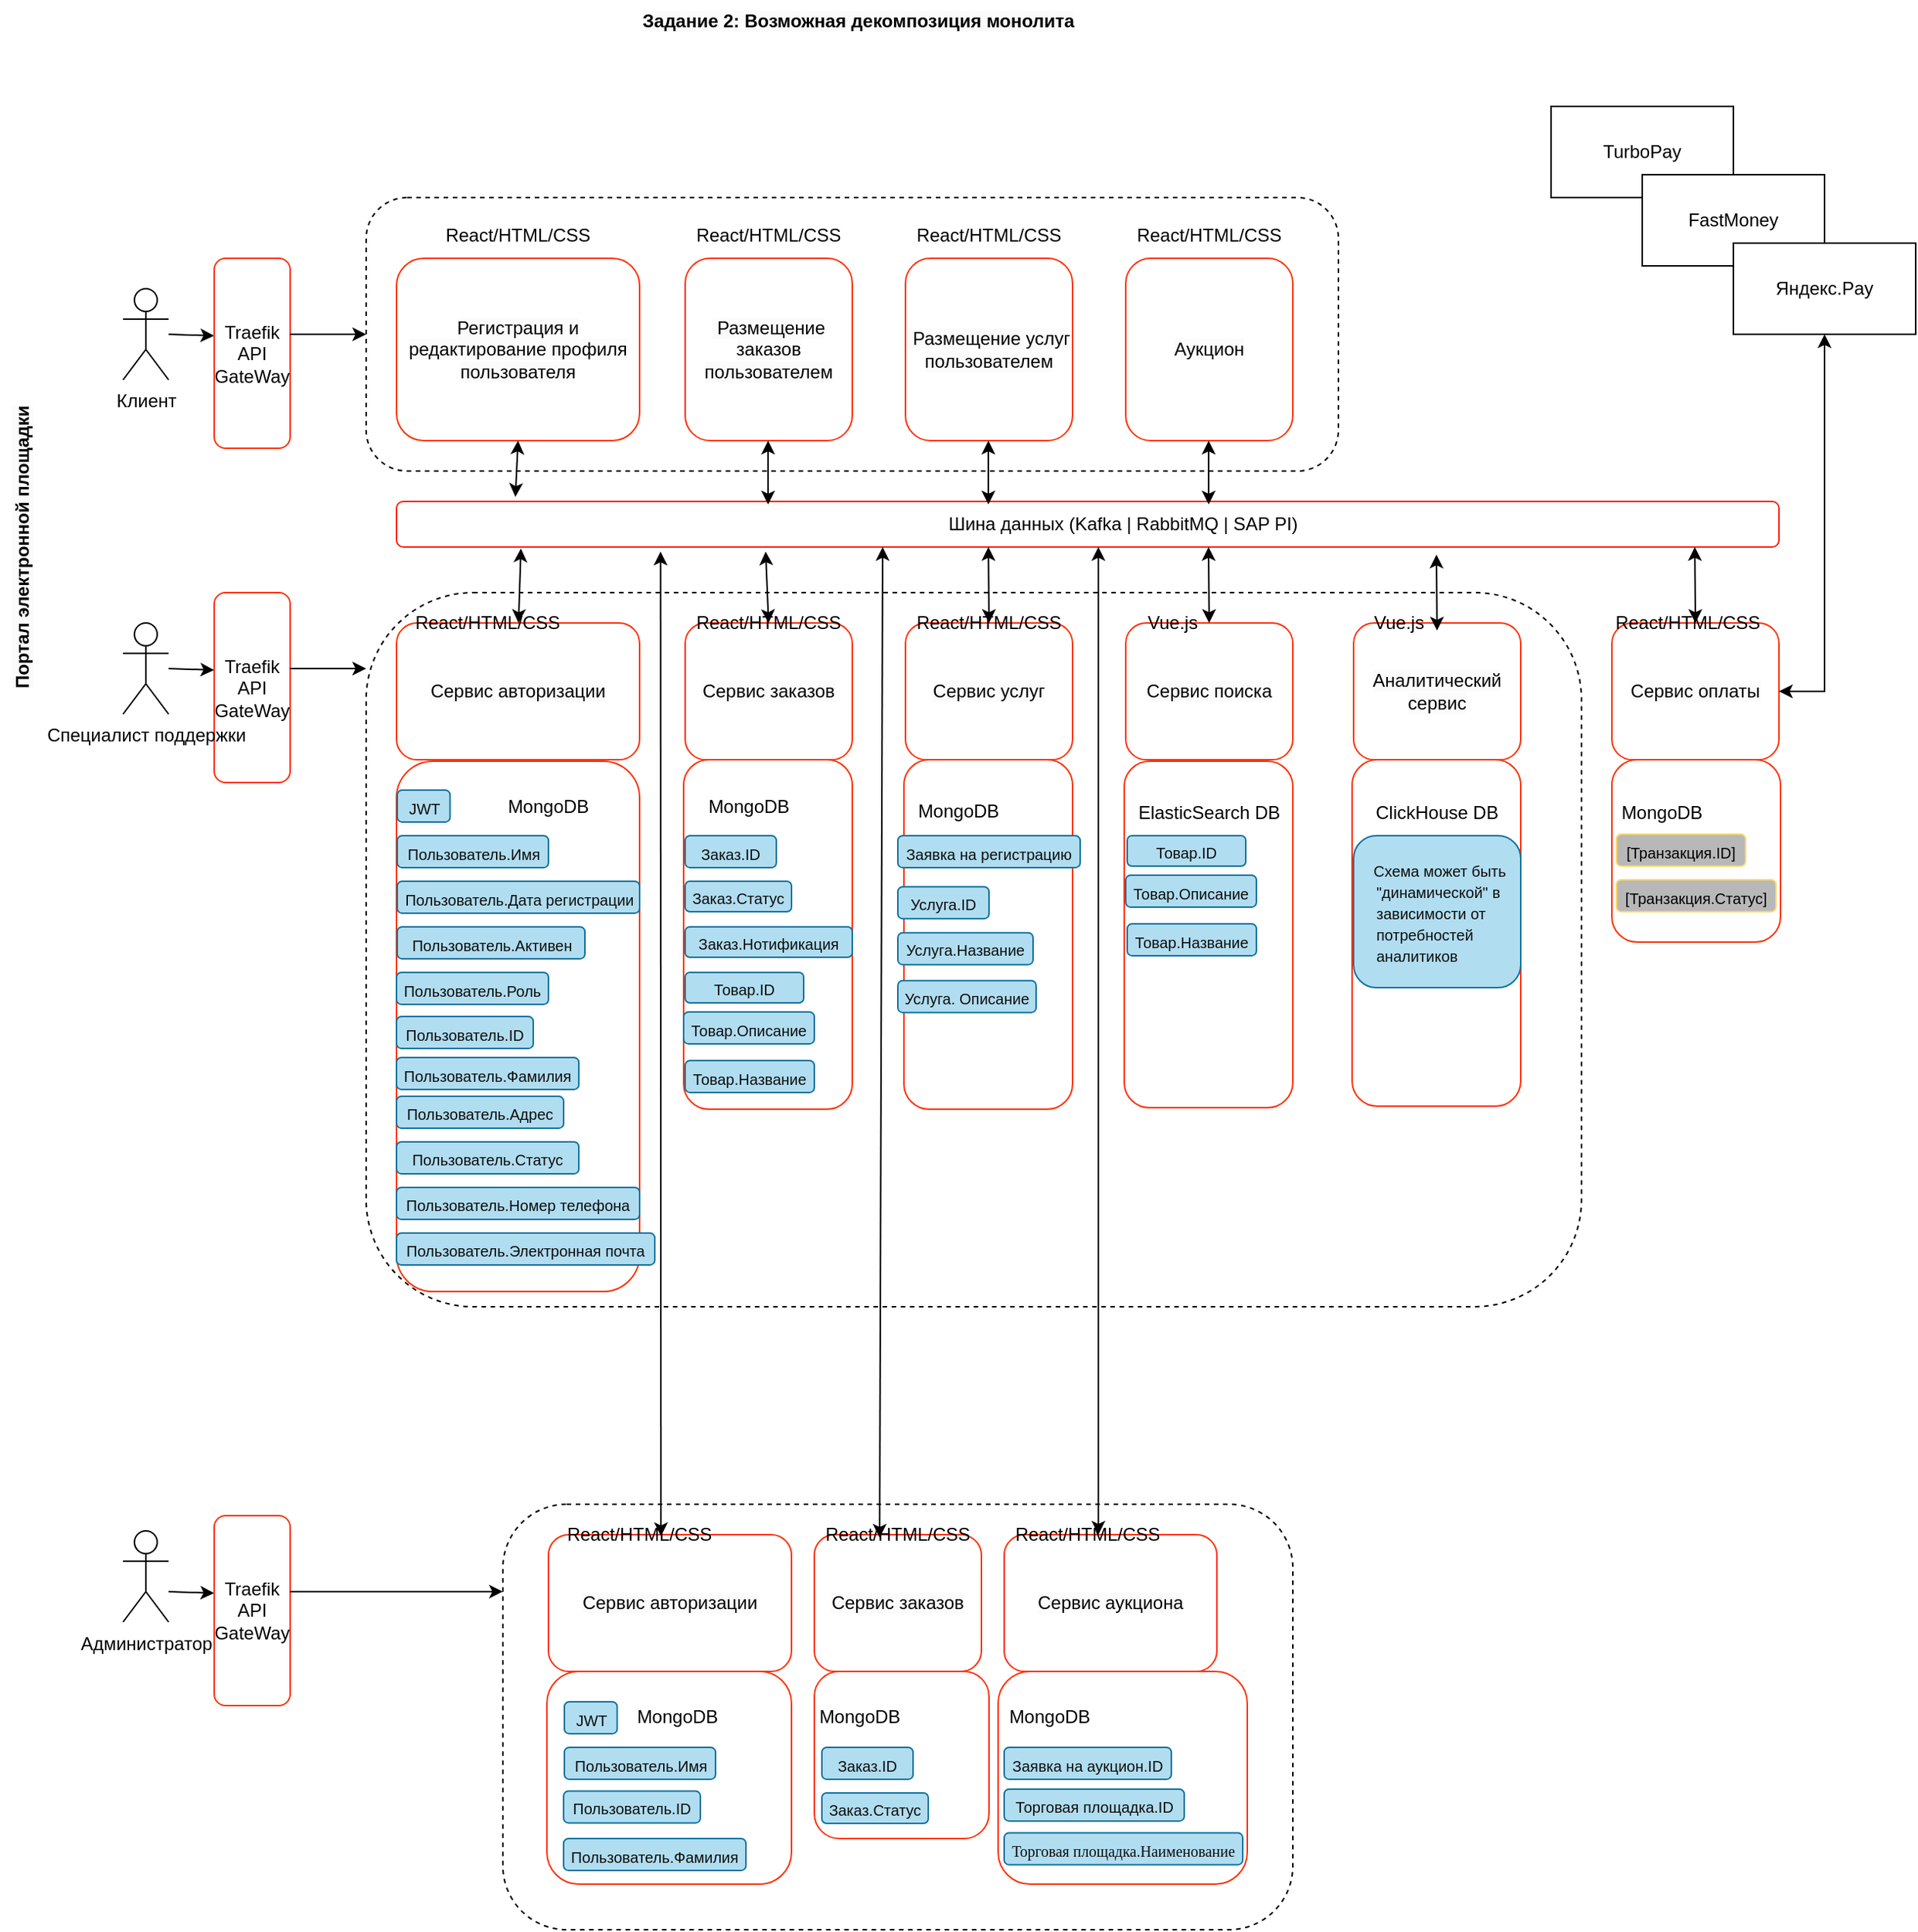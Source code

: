 <mxfile version="26.0.11">
  <diagram id="kgpKYQtTHZ0yAKxKKP6v" name="Page-1">
    <mxGraphModel dx="2440" dy="1085" grid="1" gridSize="10" guides="1" tooltips="1" connect="1" arrows="1" fold="1" page="1" pageScale="1" pageWidth="850" pageHeight="1100" math="0" shadow="0">
      <root>
        <mxCell id="0" />
        <mxCell id="1" parent="0" />
        <mxCell id="50NvU-xwB35Kj3Ts2R44-38" value="" style="rounded=1;whiteSpace=wrap;html=1;dashed=1;" vertex="1" parent="1">
          <mxGeometry x="200" y="1050" width="520" height="280" as="geometry" />
        </mxCell>
        <mxCell id="50NvU-xwB35Kj3Ts2R44-118" value="" style="rounded=1;whiteSpace=wrap;html=1;strokeColor=#FF320A;" vertex="1" parent="1">
          <mxGeometry x="526" y="1160" width="164" height="140" as="geometry" />
        </mxCell>
        <mxCell id="50NvU-xwB35Kj3Ts2R44-117" value="" style="rounded=1;whiteSpace=wrap;html=1;strokeColor=#FF320A;" vertex="1" parent="1">
          <mxGeometry x="405" y="1160" width="115" height="110" as="geometry" />
        </mxCell>
        <mxCell id="50NvU-xwB35Kj3Ts2R44-116" value="" style="rounded=1;whiteSpace=wrap;html=1;strokeColor=#FF320A;" vertex="1" parent="1">
          <mxGeometry x="229" y="1160" width="161" height="140" as="geometry" />
        </mxCell>
        <mxCell id="50NvU-xwB35Kj3Ts2R44-114" value="" style="rounded=1;whiteSpace=wrap;html=1;strokeColor=#FF320A;" vertex="1" parent="1">
          <mxGeometry x="930" y="560" width="111" height="120" as="geometry" />
        </mxCell>
        <mxCell id="50NvU-xwB35Kj3Ts2R44-24" value="" style="rounded=1;whiteSpace=wrap;html=1;dashed=1;" vertex="1" parent="1">
          <mxGeometry x="110" y="450" width="800" height="470" as="geometry" />
        </mxCell>
        <mxCell id="50NvU-xwB35Kj3Ts2R44-113" value="" style="rounded=1;whiteSpace=wrap;html=1;strokeColor=#FF320A;" vertex="1" parent="1">
          <mxGeometry x="759" y="560" width="111" height="228" as="geometry" />
        </mxCell>
        <mxCell id="50NvU-xwB35Kj3Ts2R44-112" value="" style="rounded=1;whiteSpace=wrap;html=1;strokeColor=#FF320A;" vertex="1" parent="1">
          <mxGeometry x="609" y="561" width="111" height="228" as="geometry" />
        </mxCell>
        <mxCell id="50NvU-xwB35Kj3Ts2R44-111" value="" style="rounded=1;whiteSpace=wrap;html=1;strokeColor=#FF320A;" vertex="1" parent="1">
          <mxGeometry x="464" y="560" width="111" height="230" as="geometry" />
        </mxCell>
        <mxCell id="50NvU-xwB35Kj3Ts2R44-110" value="" style="rounded=1;whiteSpace=wrap;html=1;strokeColor=#FF320A;" vertex="1" parent="1">
          <mxGeometry x="319" y="560" width="111" height="230" as="geometry" />
        </mxCell>
        <mxCell id="50NvU-xwB35Kj3Ts2R44-109" value="" style="rounded=1;whiteSpace=wrap;html=1;strokeColor=#FF320A;" vertex="1" parent="1">
          <mxGeometry x="130" y="561" width="160" height="349" as="geometry" />
        </mxCell>
        <mxCell id="50NvU-xwB35Kj3Ts2R44-42" value="Traefik&lt;div&gt;API GateWay&lt;/div&gt;" style="rounded=1;whiteSpace=wrap;html=1;direction=north;strokeColor=#FF320A;" vertex="1" parent="1">
          <mxGeometry x="10" y="450" width="50" height="125" as="geometry" />
        </mxCell>
        <mxCell id="50NvU-xwB35Kj3Ts2R44-22" value="" style="rounded=1;whiteSpace=wrap;html=1;dashed=1;" vertex="1" parent="1">
          <mxGeometry x="110" y="190" width="640" height="180" as="geometry" />
        </mxCell>
        <mxCell id="s-tv678PbhezY-uhHTnp-1" value="&lt;span style=&quot;color: rgb(0, 0, 0); font-family: Helvetica; font-size: 12px; font-style: normal; font-variant-ligatures: normal; font-variant-caps: normal; font-weight: 400; letter-spacing: normal; orphans: 2; text-align: center; text-indent: 0px; text-transform: none; widows: 2; word-spacing: 0px; -webkit-text-stroke-width: 0px; white-space: normal; background-color: rgb(251, 251, 251); text-decoration-thickness: initial; text-decoration-style: initial; text-decoration-color: initial; display: inline !important; float: none;&quot;&gt;Сервис авторизации&lt;/span&gt;" style="rounded=1;whiteSpace=wrap;html=1;strokeColor=light-dark(#FF320A,#FFFFFF);" parent="1" vertex="1">
          <mxGeometry x="130" y="470" width="160" height="90" as="geometry" />
        </mxCell>
        <mxCell id="s-tv678PbhezY-uhHTnp-4" value="&lt;span style=&quot;color: rgb(0, 0, 0); font-family: Helvetica; font-size: 12px; font-style: normal; font-variant-ligatures: normal; font-variant-caps: normal; font-weight: 700; letter-spacing: normal; orphans: 2; text-align: center; text-indent: 0px; text-transform: none; widows: 2; word-spacing: 0px; -webkit-text-stroke-width: 0px; white-space: nowrap; background-color: rgb(251, 251, 251); text-decoration-thickness: initial; text-decoration-style: initial; text-decoration-color: initial; display: inline !important; float: none;&quot;&gt;Задание 2: Возможная декомпозиция монолита&lt;/span&gt;" style="text;whiteSpace=wrap;html=1;" parent="1" vertex="1">
          <mxGeometry x="290" y="60" width="310" height="40" as="geometry" />
        </mxCell>
        <mxCell id="s-tv678PbhezY-uhHTnp-5" value="&lt;span style=&quot;color: rgb(0, 0, 0); font-family: Helvetica; font-size: 12px; font-style: normal; font-variant-ligatures: normal; font-variant-caps: normal; font-weight: 700; letter-spacing: normal; orphans: 2; text-align: center; text-indent: 0px; text-transform: none; widows: 2; word-spacing: 0px; -webkit-text-stroke-width: 0px; white-space: nowrap; background-color: rgb(251, 251, 251); text-decoration-thickness: initial; text-decoration-style: initial; text-decoration-color: initial; display: inline !important; float: none;&quot;&gt;Портал электронной площадки&lt;/span&gt;" style="text;whiteSpace=wrap;html=1;rotation=270;" parent="1" vertex="1">
          <mxGeometry x="-220" y="385" width="220" height="40" as="geometry" />
        </mxCell>
        <mxCell id="s-tv678PbhezY-uhHTnp-7" value="&lt;span style=&quot;color: rgb(0, 0, 0); font-family: Helvetica; font-size: 12px; font-style: normal; font-variant-ligatures: normal; font-variant-caps: normal; font-weight: 400; letter-spacing: normal; orphans: 2; text-align: center; text-indent: 0px; text-transform: none; widows: 2; word-spacing: 0px; -webkit-text-stroke-width: 0px; white-space: normal; background-color: rgb(251, 251, 251); text-decoration-thickness: initial; text-decoration-style: initial; text-decoration-color: initial; display: inline !important; float: none;&quot;&gt;Сервис заказов&lt;/span&gt;" style="rounded=1;whiteSpace=wrap;html=1;strokeColor=light-dark(#FF320A,#FFFFFF);" parent="1" vertex="1">
          <mxGeometry x="320" y="470" width="110" height="90" as="geometry" />
        </mxCell>
        <mxCell id="s-tv678PbhezY-uhHTnp-8" value="&lt;span style=&quot;color: rgb(0, 0, 0); font-family: Helvetica; font-size: 12px; font-style: normal; font-variant-ligatures: normal; font-variant-caps: normal; font-weight: 400; letter-spacing: normal; orphans: 2; text-align: center; text-indent: 0px; text-transform: none; widows: 2; word-spacing: 0px; -webkit-text-stroke-width: 0px; white-space: normal; background-color: rgb(251, 251, 251); text-decoration-thickness: initial; text-decoration-style: initial; text-decoration-color: initial; display: inline !important; float: none;&quot;&gt;Сервис услуг&lt;/span&gt;" style="rounded=1;whiteSpace=wrap;html=1;strokeColor=light-dark(#FF320A,#FFFFFF);" parent="1" vertex="1">
          <mxGeometry x="465" y="470" width="110" height="90" as="geometry" />
        </mxCell>
        <mxCell id="s-tv678PbhezY-uhHTnp-11" value="React/HTML/CSS" style="text;html=1;align=center;verticalAlign=middle;whiteSpace=wrap;rounded=0;" parent="1" vertex="1">
          <mxGeometry x="180" y="195" width="60" height="40" as="geometry" />
        </mxCell>
        <mxCell id="s-tv678PbhezY-uhHTnp-13" value="React/HTML/CSS" style="text;html=1;align=center;verticalAlign=middle;whiteSpace=wrap;rounded=0;" parent="1" vertex="1">
          <mxGeometry x="345" y="195" width="60" height="40" as="geometry" />
        </mxCell>
        <mxCell id="s-tv678PbhezY-uhHTnp-14" value="React/HTML/CSS" style="text;html=1;align=center;verticalAlign=middle;whiteSpace=wrap;rounded=0;" parent="1" vertex="1">
          <mxGeometry x="490" y="195" width="60" height="40" as="geometry" />
        </mxCell>
        <mxCell id="s-tv678PbhezY-uhHTnp-15" value="React/HTML/CSS" style="text;html=1;align=center;verticalAlign=middle;whiteSpace=wrap;rounded=0;" parent="1" vertex="1">
          <mxGeometry x="610" y="195" width="110" height="40" as="geometry" />
        </mxCell>
        <mxCell id="s-tv678PbhezY-uhHTnp-16" value="&lt;span style=&quot;color: rgb(0, 0, 0); font-family: Helvetica; font-size: 12px; font-style: normal; font-variant-ligatures: normal; font-variant-caps: normal; font-weight: 400; letter-spacing: normal; orphans: 2; text-align: center; text-indent: 0px; text-transform: none; widows: 2; word-spacing: 0px; -webkit-text-stroke-width: 0px; white-space: normal; background-color: rgb(251, 251, 251); text-decoration-thickness: initial; text-decoration-style: initial; text-decoration-color: initial; display: inline !important; float: none;&quot;&gt;Регистрация и редактирование профиля пользователя&lt;/span&gt;" style="rounded=1;whiteSpace=wrap;html=1;strokeColor=light-dark(#FF320A,#FFFFFF);" parent="1" vertex="1">
          <mxGeometry x="130" y="230" width="160" height="120" as="geometry" />
        </mxCell>
        <mxCell id="s-tv678PbhezY-uhHTnp-21" value="&lt;span style=&quot;color: rgb(0, 0, 0); font-family: Helvetica; font-size: 12px; font-style: normal; font-variant-ligatures: normal; font-variant-caps: normal; font-weight: 400; letter-spacing: normal; orphans: 2; text-align: center; text-indent: 0px; text-transform: none; widows: 2; word-spacing: 0px; -webkit-text-stroke-width: 0px; white-space: normal; background-color: rgb(251, 251, 251); text-decoration-thickness: initial; text-decoration-style: initial; text-decoration-color: initial; display: inline !important; float: none;&quot;&gt;&amp;nbsp;Размещение заказов пользователем&lt;/span&gt;" style="rounded=1;whiteSpace=wrap;html=1;strokeColor=light-dark(#FF320A,#FFFFFF);" parent="1" vertex="1">
          <mxGeometry x="320" y="230" width="110" height="120" as="geometry" />
        </mxCell>
        <mxCell id="s-tv678PbhezY-uhHTnp-22" value="&lt;span style=&quot;color: rgb(0, 0, 0); font-family: Helvetica; font-size: 12px; font-style: normal; font-variant-ligatures: normal; font-variant-caps: normal; font-weight: 400; letter-spacing: normal; orphans: 2; text-align: center; text-indent: 0px; text-transform: none; widows: 2; word-spacing: 0px; -webkit-text-stroke-width: 0px; white-space: normal; background-color: rgb(251, 251, 251); text-decoration-thickness: initial; text-decoration-style: initial; text-decoration-color: initial; display: inline !important; float: none;&quot;&gt;&amp;nbsp;Размещение услуг пользователем&lt;/span&gt;" style="rounded=1;whiteSpace=wrap;html=1;strokeColor=light-dark(#FF320A,#FFFFFF);" parent="1" vertex="1">
          <mxGeometry x="465" y="230" width="110" height="120" as="geometry" />
        </mxCell>
        <mxCell id="s-tv678PbhezY-uhHTnp-23" value="&lt;span style=&quot;color: rgb(0, 0, 0); font-family: Helvetica; font-size: 12px; font-style: normal; font-variant-ligatures: normal; font-variant-caps: normal; font-weight: 400; letter-spacing: normal; orphans: 2; text-align: center; text-indent: 0px; text-transform: none; widows: 2; word-spacing: 0px; -webkit-text-stroke-width: 0px; white-space: normal; background-color: rgb(251, 251, 251); text-decoration-thickness: initial; text-decoration-style: initial; text-decoration-color: initial; display: inline !important; float: none;&quot;&gt;Аукцион&lt;/span&gt;" style="rounded=1;whiteSpace=wrap;html=1;strokeColor=light-dark(#FF320A,#FFFFFF);" parent="1" vertex="1">
          <mxGeometry x="610" y="230" width="110" height="120" as="geometry" />
        </mxCell>
        <mxCell id="s-tv678PbhezY-uhHTnp-25" value="&lt;span style=&quot;color: rgb(0, 0, 0); font-family: Helvetica; font-size: 12px; font-style: normal; font-variant-ligatures: normal; font-variant-caps: normal; font-weight: 400; letter-spacing: normal; orphans: 2; text-align: center; text-indent: 0px; text-transform: none; widows: 2; word-spacing: 0px; -webkit-text-stroke-width: 0px; white-space: normal; background-color: rgb(251, 251, 251); text-decoration-thickness: initial; text-decoration-style: initial; text-decoration-color: initial; display: inline !important; float: none;&quot;&gt;Сервис поиска&lt;/span&gt;" style="rounded=1;whiteSpace=wrap;html=1;strokeColor=light-dark(#FF320A,#FFFFFF);" parent="1" vertex="1">
          <mxGeometry x="610" y="470" width="110" height="90" as="geometry" />
        </mxCell>
        <mxCell id="s-tv678PbhezY-uhHTnp-26" value="&lt;span style=&quot;color: rgb(0, 0, 0); font-family: Helvetica; font-size: 12px; font-style: normal; font-variant-ligatures: normal; font-variant-caps: normal; font-weight: 400; letter-spacing: normal; orphans: 2; text-align: center; text-indent: 0px; text-transform: none; widows: 2; word-spacing: 0px; -webkit-text-stroke-width: 0px; white-space: normal; background-color: rgb(251, 251, 251); text-decoration-thickness: initial; text-decoration-style: initial; text-decoration-color: initial; display: inline !important; float: none;&quot;&gt;Сервис оплаты&lt;/span&gt;" style="rounded=1;whiteSpace=wrap;html=1;strokeColor=light-dark(#FF320A,#FFFFFF);" parent="1" vertex="1">
          <mxGeometry x="930" y="470" width="110" height="90" as="geometry" />
        </mxCell>
        <mxCell id="s-tv678PbhezY-uhHTnp-27" value="&lt;span style=&quot;color: rgb(0, 0, 0); font-family: Helvetica; font-size: 12px; font-style: normal; font-variant-ligatures: normal; font-variant-caps: normal; font-weight: 400; letter-spacing: normal; orphans: 2; text-align: center; text-indent: 0px; text-transform: none; widows: 2; word-spacing: 0px; -webkit-text-stroke-width: 0px; white-space: normal; background-color: rgb(251, 251, 251); text-decoration-thickness: initial; text-decoration-style: initial; text-decoration-color: initial; display: inline !important; float: none;&quot;&gt;Аналитический сервис&lt;/span&gt;" style="rounded=1;whiteSpace=wrap;html=1;strokeColor=light-dark(#FF320A,#FFFFFF);" parent="1" vertex="1">
          <mxGeometry x="760" y="470" width="110" height="90" as="geometry" />
        </mxCell>
        <mxCell id="s-tv678PbhezY-uhHTnp-28" value="" style="rounded=1;whiteSpace=wrap;html=1;strokeColor=light-dark(#FF2007,#FFFFFF);" parent="1" vertex="1">
          <mxGeometry x="130" y="390" width="910" height="30" as="geometry" />
        </mxCell>
        <mxCell id="s-tv678PbhezY-uhHTnp-30" value="Шина данных (Kafka | RabbitMQ | SAP PI)&amp;nbsp;" style="text;html=1;align=center;verticalAlign=middle;whiteSpace=wrap;rounded=0;" parent="1" vertex="1">
          <mxGeometry x="450" y="390" width="320" height="30" as="geometry" />
        </mxCell>
        <mxCell id="50NvU-xwB35Kj3Ts2R44-1" value="TurboPay" style="rounded=0;whiteSpace=wrap;html=1;" vertex="1" parent="1">
          <mxGeometry x="890" y="130" width="120" height="60" as="geometry" />
        </mxCell>
        <mxCell id="50NvU-xwB35Kj3Ts2R44-2" value="FastMoney" style="rounded=0;whiteSpace=wrap;html=1;" vertex="1" parent="1">
          <mxGeometry x="950" y="175" width="120" height="60" as="geometry" />
        </mxCell>
        <mxCell id="50NvU-xwB35Kj3Ts2R44-3" value="Яндекс.Pay" style="rounded=0;whiteSpace=wrap;html=1;" vertex="1" parent="1">
          <mxGeometry x="1010" y="220" width="120" height="60" as="geometry" />
        </mxCell>
        <mxCell id="50NvU-xwB35Kj3Ts2R44-4" value="" style="endArrow=classic;startArrow=classic;html=1;rounded=0;entryX=0.5;entryY=1;entryDx=0;entryDy=0;exitX=1;exitY=0.5;exitDx=0;exitDy=0;" edge="1" parent="1" source="s-tv678PbhezY-uhHTnp-26" target="50NvU-xwB35Kj3Ts2R44-3">
          <mxGeometry width="50" height="50" relative="1" as="geometry">
            <mxPoint x="990" y="730" as="sourcePoint" />
            <mxPoint x="730" y="330" as="targetPoint" />
            <Array as="points">
              <mxPoint x="1070" y="515" />
              <mxPoint x="1070" y="440" />
              <mxPoint x="1070" y="350" />
            </Array>
          </mxGeometry>
        </mxCell>
        <mxCell id="50NvU-xwB35Kj3Ts2R44-5" value="" style="endArrow=classic;startArrow=classic;html=1;rounded=0;exitX=0.086;exitY=-0.1;exitDx=0;exitDy=0;exitPerimeter=0;" edge="1" parent="1" source="s-tv678PbhezY-uhHTnp-28">
          <mxGeometry width="50" height="50" relative="1" as="geometry">
            <mxPoint x="160" y="400" as="sourcePoint" />
            <mxPoint x="210" y="350" as="targetPoint" />
          </mxGeometry>
        </mxCell>
        <mxCell id="50NvU-xwB35Kj3Ts2R44-6" value="" style="endArrow=classic;startArrow=classic;html=1;rounded=0;exitX=0.077;exitY=0.067;exitDx=0;exitDy=0;exitPerimeter=0;" edge="1" parent="1">
          <mxGeometry width="50" height="50" relative="1" as="geometry">
            <mxPoint x="374.58" y="392" as="sourcePoint" />
            <mxPoint x="374.58" y="350" as="targetPoint" />
          </mxGeometry>
        </mxCell>
        <mxCell id="50NvU-xwB35Kj3Ts2R44-7" value="" style="endArrow=classic;startArrow=classic;html=1;rounded=0;exitX=0.077;exitY=0.067;exitDx=0;exitDy=0;exitPerimeter=0;" edge="1" parent="1">
          <mxGeometry width="50" height="50" relative="1" as="geometry">
            <mxPoint x="519.58" y="392" as="sourcePoint" />
            <mxPoint x="519.58" y="350" as="targetPoint" />
          </mxGeometry>
        </mxCell>
        <mxCell id="50NvU-xwB35Kj3Ts2R44-8" value="" style="endArrow=classic;startArrow=classic;html=1;rounded=0;exitX=0.077;exitY=0.067;exitDx=0;exitDy=0;exitPerimeter=0;" edge="1" parent="1">
          <mxGeometry width="50" height="50" relative="1" as="geometry">
            <mxPoint x="664.58" y="392" as="sourcePoint" />
            <mxPoint x="664.58" y="350" as="targetPoint" />
          </mxGeometry>
        </mxCell>
        <mxCell id="50NvU-xwB35Kj3Ts2R44-9" value="" style="endArrow=classic;startArrow=classic;html=1;rounded=0;entryX=0.09;entryY=1.033;entryDx=0;entryDy=0;entryPerimeter=0;" edge="1" parent="1" target="s-tv678PbhezY-uhHTnp-28">
          <mxGeometry width="50" height="50" relative="1" as="geometry">
            <mxPoint x="210.32" y="470" as="sourcePoint" />
            <mxPoint x="210.0" y="423.66" as="targetPoint" />
          </mxGeometry>
        </mxCell>
        <mxCell id="50NvU-xwB35Kj3Ts2R44-10" value="" style="endArrow=classic;startArrow=classic;html=1;rounded=0;entryX=0.267;entryY=1.1;entryDx=0;entryDy=0;entryPerimeter=0;" edge="1" parent="1" target="s-tv678PbhezY-uhHTnp-28">
          <mxGeometry width="50" height="50" relative="1" as="geometry">
            <mxPoint x="374.9" y="470" as="sourcePoint" />
            <mxPoint x="374.58" y="423.66" as="targetPoint" />
          </mxGeometry>
        </mxCell>
        <mxCell id="50NvU-xwB35Kj3Ts2R44-11" value="" style="endArrow=classic;startArrow=classic;html=1;rounded=0;entryX=0.067;entryY=1.122;entryDx=0;entryDy=0;entryPerimeter=0;exitX=0.5;exitY=0;exitDx=0;exitDy=0;" edge="1" parent="1" source="s-tv678PbhezY-uhHTnp-8">
          <mxGeometry width="50" height="50" relative="1" as="geometry">
            <mxPoint x="519.9" y="466.34" as="sourcePoint" />
            <mxPoint x="519.58" y="420.0" as="targetPoint" />
          </mxGeometry>
        </mxCell>
        <mxCell id="50NvU-xwB35Kj3Ts2R44-13" value="" style="endArrow=classic;startArrow=classic;html=1;rounded=0;entryX=0.067;entryY=1.122;entryDx=0;entryDy=0;entryPerimeter=0;exitX=0.5;exitY=0;exitDx=0;exitDy=0;" edge="1" parent="1">
          <mxGeometry width="50" height="50" relative="1" as="geometry">
            <mxPoint x="664.92" y="470" as="sourcePoint" />
            <mxPoint x="664.5" y="420.0" as="targetPoint" />
          </mxGeometry>
        </mxCell>
        <mxCell id="50NvU-xwB35Kj3Ts2R44-14" value="" style="endArrow=classic;startArrow=classic;html=1;rounded=0;entryX=0.067;entryY=1.122;entryDx=0;entryDy=0;entryPerimeter=0;exitX=0.5;exitY=0;exitDx=0;exitDy=0;" edge="1" parent="1">
          <mxGeometry width="50" height="50" relative="1" as="geometry">
            <mxPoint x="814.92" y="475" as="sourcePoint" />
            <mxPoint x="814.5" y="425.0" as="targetPoint" />
          </mxGeometry>
        </mxCell>
        <mxCell id="50NvU-xwB35Kj3Ts2R44-15" value="" style="endArrow=classic;startArrow=classic;html=1;rounded=0;entryX=0.067;entryY=1.122;entryDx=0;entryDy=0;entryPerimeter=0;exitX=0.5;exitY=0;exitDx=0;exitDy=0;" edge="1" parent="1">
          <mxGeometry width="50" height="50" relative="1" as="geometry">
            <mxPoint x="985" y="470" as="sourcePoint" />
            <mxPoint x="984.58" y="420.0" as="targetPoint" />
          </mxGeometry>
        </mxCell>
        <mxCell id="50NvU-xwB35Kj3Ts2R44-16" value="Клиент" style="shape=umlActor;verticalLabelPosition=bottom;verticalAlign=top;html=1;outlineConnect=0;" vertex="1" parent="1">
          <mxGeometry x="-50" y="250" width="30" height="60" as="geometry" />
        </mxCell>
        <mxCell id="50NvU-xwB35Kj3Ts2R44-18" value="&lt;span style=&quot;color: rgb(0, 0, 0); font-family: Helvetica; font-size: 12px; font-style: normal; font-variant-ligatures: normal; font-variant-caps: normal; font-weight: 400; letter-spacing: normal; orphans: 2; text-align: center; text-indent: 0px; text-transform: none; widows: 2; word-spacing: 0px; -webkit-text-stroke-width: 0px; white-space: normal; background-color: rgb(251, 251, 251); text-decoration-thickness: initial; text-decoration-style: initial; text-decoration-color: initial; display: inline !important; float: none;&quot;&gt;Сервис авторизации&lt;/span&gt;" style="rounded=1;whiteSpace=wrap;html=1;strokeColor=light-dark(#FF320A,#FFFFFF);" vertex="1" parent="1">
          <mxGeometry x="230" y="1070" width="160" height="90" as="geometry" />
        </mxCell>
        <mxCell id="50NvU-xwB35Kj3Ts2R44-23" value="" style="endArrow=classic;html=1;rounded=0;" edge="1" parent="1">
          <mxGeometry width="50" height="50" relative="1" as="geometry">
            <mxPoint x="-20" y="280" as="sourcePoint" />
            <mxPoint x="10" y="281" as="targetPoint" />
          </mxGeometry>
        </mxCell>
        <mxCell id="50NvU-xwB35Kj3Ts2R44-25" value="&lt;span style=&quot;color: rgb(0, 0, 0); font-family: Helvetica; font-size: 12px; font-style: normal; font-variant-ligatures: normal; font-variant-caps: normal; font-weight: 400; letter-spacing: normal; orphans: 2; text-align: center; text-indent: 0px; text-transform: none; widows: 2; word-spacing: 0px; -webkit-text-stroke-width: 0px; white-space: normal; background-color: rgb(251, 251, 251); text-decoration-thickness: initial; text-decoration-style: initial; text-decoration-color: initial; display: inline !important; float: none;&quot;&gt;Сервис заказов&lt;/span&gt;" style="rounded=1;whiteSpace=wrap;html=1;strokeColor=light-dark(#FF320A,#FFFFFF);" vertex="1" parent="1">
          <mxGeometry x="405" y="1070" width="110" height="90" as="geometry" />
        </mxCell>
        <mxCell id="50NvU-xwB35Kj3Ts2R44-26" value="&lt;span style=&quot;color: rgb(0, 0, 0); font-family: Helvetica; font-size: 12px; font-style: normal; font-variant-ligatures: normal; font-variant-caps: normal; font-weight: 400; letter-spacing: normal; orphans: 2; text-align: center; text-indent: 0px; text-transform: none; widows: 2; word-spacing: 0px; -webkit-text-stroke-width: 0px; white-space: normal; background-color: rgb(251, 251, 251); text-decoration-thickness: initial; text-decoration-style: initial; text-decoration-color: initial; display: inline !important; float: none;&quot;&gt;Сервис аукциона&lt;/span&gt;" style="rounded=1;whiteSpace=wrap;html=1;strokeColor=light-dark(#FF320A,#FFFFFF);" vertex="1" parent="1">
          <mxGeometry x="530" y="1070" width="140" height="90" as="geometry" />
        </mxCell>
        <mxCell id="50NvU-xwB35Kj3Ts2R44-27" value="" style="endArrow=classic;startArrow=classic;html=1;rounded=0;entryX=0.191;entryY=1.1;entryDx=0;entryDy=0;entryPerimeter=0;exitX=0.463;exitY=0.011;exitDx=0;exitDy=0;exitPerimeter=0;" edge="1" parent="1" source="50NvU-xwB35Kj3Ts2R44-18" target="s-tv678PbhezY-uhHTnp-28">
          <mxGeometry width="50" height="50" relative="1" as="geometry">
            <mxPoint x="300" y="620" as="sourcePoint" />
            <mxPoint x="350" y="570" as="targetPoint" />
          </mxGeometry>
        </mxCell>
        <mxCell id="50NvU-xwB35Kj3Ts2R44-28" value="" style="endArrow=classic;startArrow=classic;html=1;rounded=0;entryX=0.169;entryY=1.033;entryDx=0;entryDy=0;entryPerimeter=0;exitX=0.391;exitY=0.022;exitDx=0;exitDy=0;exitPerimeter=0;" edge="1" parent="1" source="50NvU-xwB35Kj3Ts2R44-25">
          <mxGeometry width="50" height="50" relative="1" as="geometry">
            <mxPoint x="448" y="620" as="sourcePoint" />
            <mxPoint x="450" y="420" as="targetPoint" />
          </mxGeometry>
        </mxCell>
        <mxCell id="50NvU-xwB35Kj3Ts2R44-29" value="" style="endArrow=classic;startArrow=classic;html=1;rounded=0;entryX=0.169;entryY=1.033;entryDx=0;entryDy=0;entryPerimeter=0;" edge="1" parent="1">
          <mxGeometry width="50" height="50" relative="1" as="geometry">
            <mxPoint x="592" y="1070" as="sourcePoint" />
            <mxPoint x="592" y="420" as="targetPoint" />
          </mxGeometry>
        </mxCell>
        <mxCell id="50NvU-xwB35Kj3Ts2R44-31" value="Специалист поддержки" style="shape=umlActor;verticalLabelPosition=bottom;verticalAlign=top;html=1;outlineConnect=0;" vertex="1" parent="1">
          <mxGeometry x="-50" y="470" width="30" height="60" as="geometry" />
        </mxCell>
        <mxCell id="50NvU-xwB35Kj3Ts2R44-33" value="Администратор" style="shape=umlActor;verticalLabelPosition=bottom;verticalAlign=top;html=1;outlineConnect=0;" vertex="1" parent="1">
          <mxGeometry x="-50" y="1067.5" width="30" height="60" as="geometry" />
        </mxCell>
        <mxCell id="50NvU-xwB35Kj3Ts2R44-39" value="Traefik&lt;div&gt;API GateWay&lt;/div&gt;" style="rounded=1;whiteSpace=wrap;html=1;direction=north;strokeColor=#FF320A;" vertex="1" parent="1">
          <mxGeometry x="10" y="230" width="50" height="125" as="geometry" />
        </mxCell>
        <mxCell id="50NvU-xwB35Kj3Ts2R44-40" value="" style="endArrow=classic;html=1;rounded=0;entryX=0;entryY=0.5;entryDx=0;entryDy=0;" edge="1" parent="1" target="50NvU-xwB35Kj3Ts2R44-22">
          <mxGeometry width="50" height="50" relative="1" as="geometry">
            <mxPoint x="60" y="280" as="sourcePoint" />
            <mxPoint x="110" y="230" as="targetPoint" />
          </mxGeometry>
        </mxCell>
        <mxCell id="50NvU-xwB35Kj3Ts2R44-41" value="" style="endArrow=classic;html=1;rounded=0;" edge="1" parent="1">
          <mxGeometry width="50" height="50" relative="1" as="geometry">
            <mxPoint x="-20" y="500" as="sourcePoint" />
            <mxPoint x="10" y="501" as="targetPoint" />
          </mxGeometry>
        </mxCell>
        <mxCell id="50NvU-xwB35Kj3Ts2R44-43" value="" style="endArrow=classic;html=1;rounded=0;entryX=0;entryY=0.5;entryDx=0;entryDy=0;" edge="1" parent="1">
          <mxGeometry width="50" height="50" relative="1" as="geometry">
            <mxPoint x="60" y="500" as="sourcePoint" />
            <mxPoint x="110" y="500" as="targetPoint" />
          </mxGeometry>
        </mxCell>
        <mxCell id="50NvU-xwB35Kj3Ts2R44-45" value="" style="endArrow=classic;html=1;rounded=0;" edge="1" parent="1">
          <mxGeometry width="50" height="50" relative="1" as="geometry">
            <mxPoint x="-20" y="1107.5" as="sourcePoint" />
            <mxPoint x="10" y="1108.5" as="targetPoint" />
          </mxGeometry>
        </mxCell>
        <mxCell id="50NvU-xwB35Kj3Ts2R44-46" value="Traefik&lt;div&gt;API GateWay&lt;/div&gt;" style="rounded=1;whiteSpace=wrap;html=1;direction=north;strokeColor=#FF320A;" vertex="1" parent="1">
          <mxGeometry x="10" y="1057.5" width="50" height="125" as="geometry" />
        </mxCell>
        <mxCell id="50NvU-xwB35Kj3Ts2R44-47" value="" style="endArrow=classic;html=1;rounded=0;entryX=0;entryY=0.357;entryDx=0;entryDy=0;entryPerimeter=0;" edge="1" parent="1">
          <mxGeometry width="50" height="50" relative="1" as="geometry">
            <mxPoint x="60" y="1107.5" as="sourcePoint" />
            <mxPoint x="200" y="1107.48" as="targetPoint" />
          </mxGeometry>
        </mxCell>
        <mxCell id="50NvU-xwB35Kj3Ts2R44-49" value="&lt;p style=&quot;margin: 0px 0px 0px 13px; text-indent: -13px; font-variant-numeric: normal; font-variant-east-asian: normal; font-variant-alternates: normal; font-kerning: auto; font-optical-sizing: auto; font-feature-settings: normal; font-variation-settings: normal; font-stretch: normal; line-height: normal; color: rgb(14, 14, 14); text-align: start;&quot; class=&quot;p1&quot;&gt;&lt;font style=&quot;font-size: 10px;&quot; face=&quot;Helvetica&quot;&gt;Заявка на аукцион.ID&lt;/font&gt;&lt;/p&gt;" style="rounded=1;whiteSpace=wrap;html=1;fillColor=#b1ddf0;strokeColor=#10739e;" vertex="1" parent="1">
          <mxGeometry x="530" y="1210" width="110" height="21" as="geometry" />
        </mxCell>
        <mxCell id="50NvU-xwB35Kj3Ts2R44-52" value="&lt;p style=&quot;margin: 0px 0px 0px 13px; text-indent: -13px; font-variant-numeric: normal; font-variant-east-asian: normal; font-variant-alternates: normal; font-kerning: auto; font-optical-sizing: auto; font-feature-settings: normal; font-variation-settings: normal; font-variant-position: normal; font-stretch: normal; line-height: normal; color: rgb(14, 14, 14); text-align: start;&quot; class=&quot;p1&quot;&gt;&lt;font style=&quot;font-size: 10px;&quot; face=&quot;Helvetica&quot;&gt;Заявка на регистрацию&lt;/font&gt;&lt;/p&gt;" style="rounded=1;whiteSpace=wrap;html=1;fillColor=#b1ddf0;strokeColor=#10739e;" vertex="1" parent="1">
          <mxGeometry x="460" y="610" width="120" height="21" as="geometry" />
        </mxCell>
        <mxCell id="50NvU-xwB35Kj3Ts2R44-53" value="&lt;p style=&quot;margin: 0px 0px 0px 13px; text-indent: -13px; font-variant-numeric: normal; font-variant-east-asian: normal; font-variant-alternates: normal; font-kerning: auto; font-optical-sizing: auto; font-feature-settings: normal; font-variation-settings: normal; font-stretch: normal; line-height: normal; color: rgb(14, 14, 14); text-align: start;&quot; class=&quot;p1&quot;&gt;&lt;font style=&quot;font-size: 10px;&quot; face=&quot;Helvetica&quot;&gt;Пользователь.Имя&lt;/font&gt;&lt;/p&gt;" style="rounded=1;whiteSpace=wrap;html=1;fillColor=#b1ddf0;strokeColor=#10739e;" vertex="1" parent="1">
          <mxGeometry x="130.5" y="610" width="99.5" height="21" as="geometry" />
        </mxCell>
        <mxCell id="50NvU-xwB35Kj3Ts2R44-54" value="React/HTML/CSS" style="text;html=1;align=center;verticalAlign=middle;whiteSpace=wrap;rounded=0;" vertex="1" parent="1">
          <mxGeometry x="160" y="450" width="60" height="40" as="geometry" />
        </mxCell>
        <mxCell id="50NvU-xwB35Kj3Ts2R44-55" value="&lt;p style=&quot;margin: 0px 0px 0px 13px; text-indent: -13px; font-variant-numeric: normal; font-variant-east-asian: normal; font-variant-alternates: normal; font-kerning: auto; font-optical-sizing: auto; font-feature-settings: normal; font-variation-settings: normal; font-stretch: normal; line-height: normal; color: rgb(14, 14, 14); text-align: start;&quot; class=&quot;p1&quot;&gt;&lt;font style=&quot;font-size: 10px;&quot;&gt;Пользователь.Дата регистрации&lt;/font&gt;&lt;/p&gt;" style="rounded=1;whiteSpace=wrap;html=1;fillColor=#b1ddf0;strokeColor=#10739e;" vertex="1" parent="1">
          <mxGeometry x="130.5" y="640" width="159.5" height="21" as="geometry" />
        </mxCell>
        <mxCell id="50NvU-xwB35Kj3Ts2R44-56" value="&lt;p style=&quot;margin: 0px 0px 0px 13px; text-indent: -13px; font-variant-numeric: normal; font-variant-east-asian: normal; font-variant-alternates: normal; font-kerning: auto; font-optical-sizing: auto; font-feature-settings: normal; font-variation-settings: normal; font-variant-position: normal; font-stretch: normal; line-height: normal; color: rgb(14, 14, 14); text-align: start;&quot; class=&quot;p1&quot;&gt;&lt;font style=&quot;font-size: 10px;&quot; face=&quot;Helvetica&quot;&gt;JWT&lt;/font&gt;&lt;/p&gt;" style="rounded=1;whiteSpace=wrap;html=1;fillColor=#b1ddf0;strokeColor=#10739e;" vertex="1" parent="1">
          <mxGeometry x="130.5" y="580" width="34.75" height="21" as="geometry" />
        </mxCell>
        <mxCell id="50NvU-xwB35Kj3Ts2R44-57" value="&lt;p style=&quot;margin: 0px 0px 0px 13px; text-indent: -13px; font-variant-numeric: normal; font-variant-east-asian: normal; font-variant-alternates: normal; font-kerning: auto; font-optical-sizing: auto; font-feature-settings: normal; font-variation-settings: normal; font-stretch: normal; line-height: normal; color: rgb(14, 14, 14); text-align: start;&quot; class=&quot;p1&quot;&gt;&lt;font style=&quot;font-size: 10px;&quot; face=&quot;Helvetica&quot;&gt;Пользователь.Активен&lt;/font&gt;&lt;/p&gt;" style="rounded=1;whiteSpace=wrap;html=1;fillColor=#b1ddf0;strokeColor=#10739e;" vertex="1" parent="1">
          <mxGeometry x="130.5" y="670" width="123.5" height="21" as="geometry" />
        </mxCell>
        <mxCell id="50NvU-xwB35Kj3Ts2R44-58" value="&lt;p style=&quot;margin: 0px 0px 0px 13px; text-indent: -13px; font-variant-numeric: normal; font-variant-east-asian: normal; font-variant-alternates: normal; font-kerning: auto; font-optical-sizing: auto; font-feature-settings: normal; font-variation-settings: normal; font-stretch: normal; line-height: normal; color: rgb(14, 14, 14); text-align: start;&quot; class=&quot;p1&quot;&gt;&lt;font style=&quot;font-size: 10px;&quot; face=&quot;Helvetica&quot;&gt;Пользователь.Роль&lt;/font&gt;&lt;/p&gt;" style="rounded=1;whiteSpace=wrap;html=1;fillColor=#b1ddf0;strokeColor=#10739e;" vertex="1" parent="1">
          <mxGeometry x="130" y="700" width="100" height="21" as="geometry" />
        </mxCell>
        <mxCell id="50NvU-xwB35Kj3Ts2R44-59" value="&lt;p style=&quot;margin: 0px 0px 0px 13px; text-indent: -13px; font-variant-numeric: normal; font-variant-east-asian: normal; font-variant-alternates: normal; font-kerning: auto; font-optical-sizing: auto; font-feature-settings: normal; font-variation-settings: normal; font-stretch: normal; line-height: normal; color: rgb(14, 14, 14); text-align: start;&quot; class=&quot;p1&quot;&gt;&lt;font style=&quot;font-size: 10px;&quot; face=&quot;Helvetica&quot;&gt;Пользователь.ID&lt;/font&gt;&lt;/p&gt;" style="rounded=1;whiteSpace=wrap;html=1;fillColor=#b1ddf0;strokeColor=#10739e;" vertex="1" parent="1">
          <mxGeometry x="130" y="729" width="90" height="21" as="geometry" />
        </mxCell>
        <mxCell id="50NvU-xwB35Kj3Ts2R44-60" value="&lt;p style=&quot;margin: 0px 0px 0px 13px; text-indent: -13px; font-variant-numeric: normal; font-variant-east-asian: normal; font-variant-alternates: normal; font-kerning: auto; font-optical-sizing: auto; font-feature-settings: normal; font-variation-settings: normal; font-stretch: normal; line-height: normal; color: rgb(14, 14, 14); text-align: start;&quot; class=&quot;p1&quot;&gt;&lt;font style=&quot;font-size: 10px;&quot; face=&quot;Helvetica&quot;&gt;Пользователь.Фамилия&lt;/font&gt;&lt;/p&gt;" style="rounded=1;whiteSpace=wrap;html=1;fillColor=#b1ddf0;strokeColor=#10739e;" vertex="1" parent="1">
          <mxGeometry x="130" y="756" width="120" height="21" as="geometry" />
        </mxCell>
        <mxCell id="50NvU-xwB35Kj3Ts2R44-61" value="&lt;p style=&quot;margin: 0px 0px 0px 13px; text-indent: -13px; font-variant-numeric: normal; font-variant-east-asian: normal; font-variant-alternates: normal; font-kerning: auto; font-optical-sizing: auto; font-feature-settings: normal; font-variation-settings: normal; font-stretch: normal; line-height: normal; color: rgb(14, 14, 14); text-align: start;&quot; class=&quot;p1&quot;&gt;&lt;font style=&quot;font-size: 10px;&quot; face=&quot;Helvetica&quot;&gt;Пользователь.Адрес&lt;/font&gt;&lt;/p&gt;" style="rounded=1;whiteSpace=wrap;html=1;fillColor=#b1ddf0;strokeColor=#10739e;" vertex="1" parent="1">
          <mxGeometry x="130" y="781.5" width="110" height="21" as="geometry" />
        </mxCell>
        <mxCell id="50NvU-xwB35Kj3Ts2R44-62" value="&lt;p style=&quot;margin: 0px 0px 0px 13px; text-indent: -13px; font-variant-numeric: normal; font-variant-east-asian: normal; font-variant-alternates: normal; font-kerning: auto; font-optical-sizing: auto; font-feature-settings: normal; font-variation-settings: normal; font-stretch: normal; line-height: normal; color: rgb(14, 14, 14); text-align: start;&quot; class=&quot;p1&quot;&gt;&lt;font style=&quot;font-size: 10px;&quot; face=&quot;Helvetica&quot;&gt;Пользователь.Статус&lt;/font&gt;&lt;/p&gt;" style="rounded=1;whiteSpace=wrap;html=1;fillColor=#b1ddf0;strokeColor=#10739e;" vertex="1" parent="1">
          <mxGeometry x="130" y="811.5" width="120" height="21" as="geometry" />
        </mxCell>
        <mxCell id="50NvU-xwB35Kj3Ts2R44-63" value="&lt;p style=&quot;margin: 0px 0px 0px 13px; text-indent: -13px; font-variant-numeric: normal; font-variant-east-asian: normal; font-variant-alternates: normal; font-kerning: auto; font-optical-sizing: auto; font-feature-settings: normal; font-variation-settings: normal; font-stretch: normal; line-height: normal; color: rgb(14, 14, 14); text-align: start;&quot; class=&quot;p1&quot;&gt;&lt;font style=&quot;font-size: 10px;&quot; face=&quot;Helvetica&quot;&gt;Пользователь.Электронная почта&lt;/font&gt;&lt;/p&gt;" style="rounded=1;whiteSpace=wrap;html=1;fillColor=#b1ddf0;strokeColor=#10739e;" vertex="1" parent="1">
          <mxGeometry x="130" y="871.5" width="170" height="21" as="geometry" />
        </mxCell>
        <mxCell id="50NvU-xwB35Kj3Ts2R44-64" value="&lt;p style=&quot;margin: 0px 0px 0px 13px; text-indent: -13px; font-variant-numeric: normal; font-variant-east-asian: normal; font-variant-alternates: normal; font-kerning: auto; font-optical-sizing: auto; font-feature-settings: normal; font-variation-settings: normal; font-stretch: normal; line-height: normal; color: rgb(14, 14, 14); text-align: start;&quot; class=&quot;p1&quot;&gt;&lt;font style=&quot;font-size: 10px;&quot; face=&quot;Helvetica&quot;&gt;Пользователь.Номер телефона&lt;/font&gt;&lt;/p&gt;" style="rounded=1;whiteSpace=wrap;html=1;fillColor=#b1ddf0;strokeColor=#10739e;" vertex="1" parent="1">
          <mxGeometry x="130" y="841.5" width="160" height="21" as="geometry" />
        </mxCell>
        <mxCell id="50NvU-xwB35Kj3Ts2R44-66" value="&lt;p style=&quot;margin: 0px 0px 0px 13px; text-indent: -13px; font-variant-numeric: normal; font-variant-east-asian: normal; font-variant-alternates: normal; font-kerning: auto; font-optical-sizing: auto; font-feature-settings: normal; font-variation-settings: normal; font-stretch: normal; line-height: normal; color: rgb(14, 14, 14); text-align: start;&quot; class=&quot;p1&quot;&gt;&lt;font style=&quot;font-size: 10px;&quot;&gt;Торговая площадка.ID&lt;/font&gt;&lt;/p&gt;" style="rounded=1;whiteSpace=wrap;html=1;fillColor=#b1ddf0;strokeColor=#10739e;" vertex="1" parent="1">
          <mxGeometry x="530" y="1237.5" width="118.5" height="21" as="geometry" />
        </mxCell>
        <mxCell id="50NvU-xwB35Kj3Ts2R44-67" value="&lt;p style=&quot;margin: 0px 0px 0px 13px; text-indent: -13px; font-variant-numeric: normal; font-variant-east-asian: normal; font-variant-alternates: normal; font-kerning: auto; font-optical-sizing: auto; font-feature-settings: normal; font-variation-settings: normal; font-stretch: normal; line-height: normal; color: rgb(14, 14, 14); text-align: start;&quot; class=&quot;p1&quot;&gt;&lt;font style=&quot;font-size: 10px;&quot; face=&quot;Times New Roman&quot;&gt;Торговая площадка.Наименование&lt;/font&gt;&lt;/p&gt;" style="rounded=1;whiteSpace=wrap;html=1;fillColor=#b1ddf0;strokeColor=#10739e;" vertex="1" parent="1">
          <mxGeometry x="530" y="1266.25" width="157" height="21" as="geometry" />
        </mxCell>
        <mxCell id="50NvU-xwB35Kj3Ts2R44-68" value="&lt;p style=&quot;margin: 0px 0px 0px 13px; text-indent: -13px; font-variant-numeric: normal; font-variant-east-asian: normal; font-variant-alternates: normal; font-kerning: auto; font-optical-sizing: auto; font-feature-settings: normal; font-variation-settings: normal; font-stretch: normal; line-height: normal; color: rgb(14, 14, 14); text-align: start;&quot; class=&quot;p1&quot;&gt;&lt;font style=&quot;font-size: 10px;&quot; face=&quot;Helvetica&quot;&gt;Услуга.ID&lt;/font&gt;&lt;/p&gt;" style="rounded=1;whiteSpace=wrap;html=1;fillColor=#b1ddf0;strokeColor=#10739e;" vertex="1" parent="1">
          <mxGeometry x="460" y="643.63" width="60" height="21" as="geometry" />
        </mxCell>
        <mxCell id="50NvU-xwB35Kj3Ts2R44-69" value="&lt;p style=&quot;margin: 0px 0px 0px 13px; text-indent: -13px; font-variant-numeric: normal; font-variant-east-asian: normal; font-variant-alternates: normal; font-kerning: auto; font-optical-sizing: auto; font-feature-settings: normal; font-variation-settings: normal; font-stretch: normal; line-height: normal; color: rgb(14, 14, 14); text-align: start;&quot; class=&quot;p1&quot;&gt;&lt;font style=&quot;font-size: 10px;&quot; face=&quot;Helvetica&quot;&gt;Услуга.Название&lt;/font&gt;&lt;/p&gt;" style="rounded=1;whiteSpace=wrap;html=1;fillColor=#b1ddf0;strokeColor=#10739e;" vertex="1" parent="1">
          <mxGeometry x="460" y="673.88" width="89" height="21" as="geometry" />
        </mxCell>
        <mxCell id="50NvU-xwB35Kj3Ts2R44-70" value="&lt;p style=&quot;margin: 0px 0px 0px 13px; text-indent: -13px; font-variant-numeric: normal; font-variant-east-asian: normal; font-variant-alternates: normal; font-kerning: auto; font-optical-sizing: auto; font-feature-settings: normal; font-variation-settings: normal; font-stretch: normal; line-height: normal; color: rgb(14, 14, 14); text-align: start;&quot; class=&quot;p1&quot;&gt;&lt;font style=&quot;font-size: 10px;&quot; face=&quot;Helvetica&quot;&gt;Услуга. Описание&lt;/font&gt;&lt;/p&gt;" style="rounded=1;whiteSpace=wrap;html=1;fillColor=#b1ddf0;strokeColor=#10739e;" vertex="1" parent="1">
          <mxGeometry x="460" y="705.38" width="91" height="21" as="geometry" />
        </mxCell>
        <mxCell id="50NvU-xwB35Kj3Ts2R44-71" value="&lt;p style=&quot;margin: 0px 0px 0px 13px; text-indent: -13px; font-variant-numeric: normal; font-variant-east-asian: normal; font-variant-alternates: normal; font-kerning: auto; font-optical-sizing: auto; font-feature-settings: normal; font-variation-settings: normal; font-variant-position: normal; font-stretch: normal; line-height: normal; color: rgb(14, 14, 14); text-align: start;&quot; class=&quot;p1&quot;&gt;&lt;span style=&quot;font-size: 10px;&quot;&gt;Заказ.ID&lt;/span&gt;&lt;/p&gt;" style="rounded=1;whiteSpace=wrap;html=1;fillColor=#b1ddf0;strokeColor=#10739e;" vertex="1" parent="1">
          <mxGeometry x="320" y="610" width="60" height="21" as="geometry" />
        </mxCell>
        <mxCell id="50NvU-xwB35Kj3Ts2R44-72" value="&lt;p style=&quot;margin: 0px 0px 0px 13px; text-indent: -13px; font-variant-numeric: normal; font-variant-east-asian: normal; font-variant-alternates: normal; font-kerning: auto; font-optical-sizing: auto; font-feature-settings: normal; font-variation-settings: normal; font-stretch: normal; line-height: normal; color: rgb(14, 14, 14); text-align: start;&quot; class=&quot;p1&quot;&gt;&lt;font style=&quot;font-size: 10px;&quot; face=&quot;Helvetica&quot;&gt;Пользователь.Имя&lt;/font&gt;&lt;/p&gt;" style="rounded=1;whiteSpace=wrap;html=1;fillColor=#b1ddf0;strokeColor=#10739e;" vertex="1" parent="1">
          <mxGeometry x="240.5" y="1210" width="99.5" height="21" as="geometry" />
        </mxCell>
        <mxCell id="50NvU-xwB35Kj3Ts2R44-73" value="&lt;p style=&quot;margin: 0px 0px 0px 13px; text-indent: -13px; font-variant-numeric: normal; font-variant-east-asian: normal; font-variant-alternates: normal; font-kerning: auto; font-optical-sizing: auto; font-feature-settings: normal; font-variation-settings: normal; font-variant-position: normal; font-stretch: normal; line-height: normal; color: rgb(14, 14, 14); text-align: start;&quot; class=&quot;p1&quot;&gt;&lt;font style=&quot;font-size: 10px;&quot; face=&quot;Helvetica&quot;&gt;JWT&lt;/font&gt;&lt;/p&gt;" style="rounded=1;whiteSpace=wrap;html=1;fillColor=#b1ddf0;strokeColor=#10739e;" vertex="1" parent="1">
          <mxGeometry x="240.5" y="1180" width="34.75" height="21" as="geometry" />
        </mxCell>
        <mxCell id="50NvU-xwB35Kj3Ts2R44-74" value="&lt;p style=&quot;margin: 0px 0px 0px 13px; text-indent: -13px; font-variant-numeric: normal; font-variant-east-asian: normal; font-variant-alternates: normal; font-kerning: auto; font-optical-sizing: auto; font-feature-settings: normal; font-variation-settings: normal; font-stretch: normal; line-height: normal; color: rgb(14, 14, 14); text-align: start;&quot; class=&quot;p1&quot;&gt;&lt;font style=&quot;font-size: 10px;&quot; face=&quot;Helvetica&quot;&gt;Пользователь.ID&lt;/font&gt;&lt;/p&gt;" style="rounded=1;whiteSpace=wrap;html=1;fillColor=#b1ddf0;strokeColor=#10739e;" vertex="1" parent="1">
          <mxGeometry x="240" y="1238.75" width="90" height="21" as="geometry" />
        </mxCell>
        <mxCell id="50NvU-xwB35Kj3Ts2R44-75" value="&lt;p style=&quot;margin: 0px 0px 0px 13px; text-indent: -13px; font-variant-numeric: normal; font-variant-east-asian: normal; font-variant-alternates: normal; font-kerning: auto; font-optical-sizing: auto; font-feature-settings: normal; font-variation-settings: normal; font-stretch: normal; line-height: normal; color: rgb(14, 14, 14); text-align: start;&quot; class=&quot;p1&quot;&gt;&lt;font style=&quot;font-size: 10px;&quot; face=&quot;Helvetica&quot;&gt;Пользователь.Фамилия&lt;/font&gt;&lt;/p&gt;" style="rounded=1;whiteSpace=wrap;html=1;fillColor=#b1ddf0;strokeColor=#10739e;" vertex="1" parent="1">
          <mxGeometry x="240" y="1270" width="120" height="21" as="geometry" />
        </mxCell>
        <mxCell id="50NvU-xwB35Kj3Ts2R44-76" value="&lt;p style=&quot;margin: 0px 0px 0px 13px; text-indent: -13px; font-variant-numeric: normal; font-variant-east-asian: normal; font-variant-alternates: normal; font-kerning: auto; font-optical-sizing: auto; font-feature-settings: normal; font-variation-settings: normal; font-variant-position: normal; font-stretch: normal; line-height: normal; color: rgb(14, 14, 14); text-align: start;&quot; class=&quot;p1&quot;&gt;&lt;span style=&quot;font-size: 10px;&quot;&gt;Заказ.Статус&lt;/span&gt;&lt;/p&gt;" style="rounded=1;whiteSpace=wrap;html=1;fillColor=#b1ddf0;strokeColor=#10739e;" vertex="1" parent="1">
          <mxGeometry x="320" y="640" width="70" height="20" as="geometry" />
        </mxCell>
        <mxCell id="50NvU-xwB35Kj3Ts2R44-77" value="&lt;p style=&quot;margin: 0px 0px 0px 13px; text-indent: -13px; font-variant-numeric: normal; font-variant-east-asian: normal; font-variant-alternates: normal; font-kerning: auto; font-optical-sizing: auto; font-feature-settings: normal; font-variation-settings: normal; font-variant-position: normal; font-stretch: normal; line-height: normal; color: rgb(14, 14, 14); text-align: start;&quot; class=&quot;p1&quot;&gt;&lt;span style=&quot;font-size: 10px;&quot;&gt;Заказ.Нотификация&lt;/span&gt;&lt;/p&gt;" style="rounded=1;whiteSpace=wrap;html=1;fillColor=#b1ddf0;strokeColor=#10739e;" vertex="1" parent="1">
          <mxGeometry x="320" y="670" width="110" height="20" as="geometry" />
        </mxCell>
        <mxCell id="50NvU-xwB35Kj3Ts2R44-78" value="&lt;p style=&quot;margin: 0px 0px 0px 13px; text-indent: -13px; font-variant-numeric: normal; font-variant-east-asian: normal; font-variant-alternates: normal; font-kerning: auto; font-optical-sizing: auto; font-feature-settings: normal; font-variation-settings: normal; font-variant-position: normal; font-stretch: normal; line-height: normal; color: rgb(14, 14, 14); text-align: start;&quot; class=&quot;p1&quot;&gt;&lt;span style=&quot;font-size: 10px;&quot;&gt;Заказ.ID&lt;/span&gt;&lt;/p&gt;" style="rounded=1;whiteSpace=wrap;html=1;fillColor=#b1ddf0;strokeColor=#10739e;" vertex="1" parent="1">
          <mxGeometry x="410" y="1210" width="60" height="21" as="geometry" />
        </mxCell>
        <mxCell id="50NvU-xwB35Kj3Ts2R44-79" value="&lt;p style=&quot;margin: 0px 0px 0px 13px; text-indent: -13px; font-variant-numeric: normal; font-variant-east-asian: normal; font-variant-alternates: normal; font-kerning: auto; font-optical-sizing: auto; font-feature-settings: normal; font-variation-settings: normal; font-variant-position: normal; font-stretch: normal; line-height: normal; color: rgb(14, 14, 14); text-align: start;&quot; class=&quot;p1&quot;&gt;&lt;span style=&quot;font-size: 10px;&quot;&gt;Заказ.Статус&lt;/span&gt;&lt;/p&gt;" style="rounded=1;whiteSpace=wrap;html=1;fillColor=#b1ddf0;strokeColor=#10739e;" vertex="1" parent="1">
          <mxGeometry x="410" y="1240" width="70" height="20" as="geometry" />
        </mxCell>
        <mxCell id="50NvU-xwB35Kj3Ts2R44-80" value="&lt;p style=&quot;margin: 0px 0px 0px 13px; text-indent: -13px; font-variant-numeric: normal; font-variant-east-asian: normal; font-variant-alternates: normal; font-kerning: auto; font-optical-sizing: auto; font-feature-settings: normal; font-variation-settings: normal; font-stretch: normal; line-height: normal; color: rgb(14, 14, 14); text-align: start;&quot; class=&quot;p1&quot;&gt;&lt;font style=&quot;font-size: 10px;&quot; face=&quot;Helvetica&quot;&gt;Товар.ID&lt;/font&gt;&lt;/p&gt;" style="rounded=1;whiteSpace=wrap;html=1;fillColor=#b1ddf0;strokeColor=#10739e;" vertex="1" parent="1">
          <mxGeometry x="320" y="700" width="78" height="20" as="geometry" />
        </mxCell>
        <mxCell id="50NvU-xwB35Kj3Ts2R44-81" value="&lt;p style=&quot;margin: 0px 0px 0px 13px; text-indent: -13px; font-variant-numeric: normal; font-variant-east-asian: normal; font-variant-alternates: normal; font-kerning: auto; font-optical-sizing: auto; font-feature-settings: normal; font-variation-settings: normal; font-stretch: normal; line-height: normal; color: rgb(14, 14, 14); text-align: start;&quot; class=&quot;p1&quot;&gt;&lt;font style=&quot;font-size: 10px;&quot; face=&quot;Helvetica&quot;&gt;Товар.Название&lt;/font&gt;&lt;/p&gt;" style="rounded=1;whiteSpace=wrap;html=1;fillColor=#b1ddf0;strokeColor=#10739e;" vertex="1" parent="1">
          <mxGeometry x="320" y="758" width="85" height="21" as="geometry" />
        </mxCell>
        <mxCell id="50NvU-xwB35Kj3Ts2R44-82" value="&lt;p style=&quot;margin: 0px 0px 0px 13px; text-indent: -13px; font-variant-numeric: normal; font-variant-east-asian: normal; font-variant-alternates: normal; font-kerning: auto; font-optical-sizing: auto; font-feature-settings: normal; font-variation-settings: normal; font-stretch: normal; line-height: normal; color: rgb(14, 14, 14); text-align: start;&quot; class=&quot;p1&quot;&gt;&lt;font style=&quot;font-size: 10px;&quot; face=&quot;Helvetica&quot;&gt;Товар.Описание&lt;/font&gt;&lt;/p&gt;" style="rounded=1;whiteSpace=wrap;html=1;fillColor=#b1ddf0;strokeColor=#10739e;" vertex="1" parent="1">
          <mxGeometry x="319" y="726" width="86" height="21" as="geometry" />
        </mxCell>
        <mxCell id="50NvU-xwB35Kj3Ts2R44-83" value="&lt;p style=&quot;margin: 0px 0px 0px 13px; text-indent: -13px; font-variant-numeric: normal; font-variant-east-asian: normal; font-variant-alternates: normal; font-kerning: auto; font-optical-sizing: auto; font-feature-settings: normal; font-variation-settings: normal; font-stretch: normal; line-height: normal; color: rgb(14, 14, 14); text-align: start;&quot; class=&quot;p1&quot;&gt;&lt;font style=&quot;font-size: 10px;&quot; face=&quot;Helvetica&quot;&gt;Товар.ID&lt;/font&gt;&lt;/p&gt;" style="rounded=1;whiteSpace=wrap;html=1;fillColor=#b1ddf0;strokeColor=#10739e;" vertex="1" parent="1">
          <mxGeometry x="611" y="610" width="78" height="20" as="geometry" />
        </mxCell>
        <mxCell id="50NvU-xwB35Kj3Ts2R44-84" value="&lt;p style=&quot;margin: 0px 0px 0px 13px; text-indent: -13px; font-variant-numeric: normal; font-variant-east-asian: normal; font-variant-alternates: normal; font-kerning: auto; font-optical-sizing: auto; font-feature-settings: normal; font-variation-settings: normal; font-stretch: normal; line-height: normal; color: rgb(14, 14, 14); text-align: start;&quot; class=&quot;p1&quot;&gt;&lt;font style=&quot;font-size: 10px;&quot; face=&quot;Helvetica&quot;&gt;Товар.Название&lt;/font&gt;&lt;/p&gt;" style="rounded=1;whiteSpace=wrap;html=1;fillColor=#b1ddf0;strokeColor=#10739e;" vertex="1" parent="1">
          <mxGeometry x="611" y="668" width="85" height="21" as="geometry" />
        </mxCell>
        <mxCell id="50NvU-xwB35Kj3Ts2R44-85" value="&lt;p style=&quot;margin: 0px 0px 0px 13px; text-indent: -13px; font-variant-numeric: normal; font-variant-east-asian: normal; font-variant-alternates: normal; font-kerning: auto; font-optical-sizing: auto; font-feature-settings: normal; font-variation-settings: normal; font-stretch: normal; line-height: normal; color: rgb(14, 14, 14); text-align: start;&quot; class=&quot;p1&quot;&gt;&lt;font style=&quot;font-size: 10px;&quot; face=&quot;Helvetica&quot;&gt;Товар.Описание&lt;/font&gt;&lt;/p&gt;" style="rounded=1;whiteSpace=wrap;html=1;fillColor=#b1ddf0;strokeColor=#10739e;" vertex="1" parent="1">
          <mxGeometry x="610" y="636" width="86" height="21" as="geometry" />
        </mxCell>
        <mxCell id="50NvU-xwB35Kj3Ts2R44-86" value="&lt;p style=&quot;margin: 0px 0px 0px 13px; text-indent: -13px; font-variant-numeric: normal; font-variant-east-asian: normal; font-variant-alternates: normal; font-kerning: auto; font-optical-sizing: auto; font-feature-settings: normal; font-variation-settings: normal; font-stretch: normal; line-height: normal; color: rgb(14, 14, 14);&quot; class=&quot;p1&quot;&gt;&lt;font style=&quot;font-size: 10px;&quot; face=&quot;Helvetica&quot;&gt;&amp;nbsp; &amp;nbsp; Схема может быть &quot;динамической&quot; в зависимости от потребностей аналитиков&lt;/font&gt;&lt;/p&gt;" style="rounded=1;whiteSpace=wrap;html=1;fillColor=#b1ddf0;strokeColor=#10739e;align=left;" vertex="1" parent="1">
          <mxGeometry x="760" y="610" width="110" height="100" as="geometry" />
        </mxCell>
        <mxCell id="50NvU-xwB35Kj3Ts2R44-89" value="Vue.js" style="text;html=1;align=center;verticalAlign=middle;whiteSpace=wrap;rounded=0;" vertex="1" parent="1">
          <mxGeometry x="611" y="460" width="60" height="20" as="geometry" />
        </mxCell>
        <mxCell id="50NvU-xwB35Kj3Ts2R44-90" value="Vue.js" style="text;html=1;align=center;verticalAlign=middle;whiteSpace=wrap;rounded=0;" vertex="1" parent="1">
          <mxGeometry x="760" y="460" width="60" height="20" as="geometry" />
        </mxCell>
        <mxCell id="50NvU-xwB35Kj3Ts2R44-91" value="React/HTML/CSS" style="text;html=1;align=center;verticalAlign=middle;whiteSpace=wrap;rounded=0;" vertex="1" parent="1">
          <mxGeometry x="950" y="450" width="60" height="40" as="geometry" />
        </mxCell>
        <mxCell id="50NvU-xwB35Kj3Ts2R44-92" value="&lt;p style=&quot;margin: 0px 0px 0px 13px; text-indent: -13px; font-variant-numeric: normal; font-variant-east-asian: normal; font-variant-alternates: normal; font-kerning: auto; font-optical-sizing: auto; font-feature-settings: normal; font-variation-settings: normal; font-variant-position: normal; font-stretch: normal; line-height: normal; text-align: start;&quot; class=&quot;p1&quot;&gt;&lt;span style=&quot;text-align: center; text-indent: 0px;&quot;&gt;&lt;font style=&quot;font-size: 10px;&quot; face=&quot;Helvetica&quot;&gt;[Транзакция.ID]&lt;/font&gt;&lt;/span&gt;&lt;br&gt;&lt;/p&gt;" style="rounded=1;whiteSpace=wrap;html=1;fillColor=#B8B8B8;strokeColor=#FFD966;" vertex="1" parent="1">
          <mxGeometry x="933" y="609" width="85" height="21" as="geometry" />
        </mxCell>
        <mxCell id="50NvU-xwB35Kj3Ts2R44-93" value="&lt;p style=&quot;margin: 0px 0px 0px 13px; text-indent: -13px; font-variant-numeric: normal; font-variant-east-asian: normal; font-variant-alternates: normal; font-kerning: auto; font-optical-sizing: auto; font-feature-settings: normal; font-variation-settings: normal; font-variant-position: normal; font-stretch: normal; line-height: normal; text-align: start;&quot; class=&quot;p1&quot;&gt;&lt;span style=&quot;text-align: center; text-indent: 0px;&quot;&gt;&lt;font style=&quot;font-size: 10px;&quot; face=&quot;Helvetica&quot;&gt;[Транзакция.Статус]&lt;/font&gt;&lt;/span&gt;&lt;br&gt;&lt;/p&gt;" style="rounded=1;whiteSpace=wrap;html=1;fillColor=#B8B8B8;strokeColor=#FFD966;" vertex="1" parent="1">
          <mxGeometry x="933" y="639" width="105" height="21" as="geometry" />
        </mxCell>
        <mxCell id="50NvU-xwB35Kj3Ts2R44-94" value="React/HTML/CSS" style="text;html=1;align=center;verticalAlign=middle;whiteSpace=wrap;rounded=0;" vertex="1" parent="1">
          <mxGeometry x="345" y="450" width="60" height="40" as="geometry" />
        </mxCell>
        <mxCell id="50NvU-xwB35Kj3Ts2R44-95" value="React/HTML/CSS" style="text;html=1;align=center;verticalAlign=middle;whiteSpace=wrap;rounded=0;" vertex="1" parent="1">
          <mxGeometry x="490" y="450" width="60" height="40" as="geometry" />
        </mxCell>
        <mxCell id="50NvU-xwB35Kj3Ts2R44-96" value="React/HTML/CSS" style="text;html=1;align=center;verticalAlign=middle;whiteSpace=wrap;rounded=0;" vertex="1" parent="1">
          <mxGeometry x="260.25" y="1050" width="60" height="40" as="geometry" />
        </mxCell>
        <mxCell id="50NvU-xwB35Kj3Ts2R44-97" value="React/HTML/CSS" style="text;html=1;align=center;verticalAlign=middle;whiteSpace=wrap;rounded=0;" vertex="1" parent="1">
          <mxGeometry x="430" y="1050" width="60" height="40" as="geometry" />
        </mxCell>
        <mxCell id="50NvU-xwB35Kj3Ts2R44-98" value="React/HTML/CSS" style="text;html=1;align=center;verticalAlign=middle;whiteSpace=wrap;rounded=0;" vertex="1" parent="1">
          <mxGeometry x="555" y="1050" width="60" height="40" as="geometry" />
        </mxCell>
        <mxCell id="50NvU-xwB35Kj3Ts2R44-99" value="MongoDB" style="text;html=1;align=center;verticalAlign=middle;whiteSpace=wrap;rounded=0;" vertex="1" parent="1">
          <mxGeometry x="200" y="576" width="60" height="30" as="geometry" />
        </mxCell>
        <mxCell id="50NvU-xwB35Kj3Ts2R44-100" value="ClickHouse DB" style="text;html=1;align=center;verticalAlign=middle;whiteSpace=wrap;rounded=0;" vertex="1" parent="1">
          <mxGeometry x="770" y="580" width="90" height="30" as="geometry" />
        </mxCell>
        <mxCell id="50NvU-xwB35Kj3Ts2R44-101" value="ElasticSearch DB" style="text;html=1;align=center;verticalAlign=middle;whiteSpace=wrap;rounded=0;" vertex="1" parent="1">
          <mxGeometry x="610" y="580" width="110" height="30" as="geometry" />
        </mxCell>
        <mxCell id="50NvU-xwB35Kj3Ts2R44-102" value="MongoDB" style="text;html=1;align=center;verticalAlign=middle;whiteSpace=wrap;rounded=0;" vertex="1" parent="1">
          <mxGeometry x="285" y="1175" width="60" height="30" as="geometry" />
        </mxCell>
        <mxCell id="50NvU-xwB35Kj3Ts2R44-105" value="MongoDB" style="text;html=1;align=center;verticalAlign=middle;whiteSpace=wrap;rounded=0;" vertex="1" parent="1">
          <mxGeometry x="400" y="1175" width="70" height="30" as="geometry" />
        </mxCell>
        <mxCell id="50NvU-xwB35Kj3Ts2R44-106" value="MongoDB" style="text;html=1;align=center;verticalAlign=middle;whiteSpace=wrap;rounded=0;" vertex="1" parent="1">
          <mxGeometry x="530" y="1175" width="60" height="30" as="geometry" />
        </mxCell>
        <mxCell id="50NvU-xwB35Kj3Ts2R44-107" value="MongoDB" style="text;html=1;align=center;verticalAlign=middle;whiteSpace=wrap;rounded=0;" vertex="1" parent="1">
          <mxGeometry x="332" y="576" width="60" height="30" as="geometry" />
        </mxCell>
        <mxCell id="50NvU-xwB35Kj3Ts2R44-108" value="MongoDB" style="text;html=1;align=center;verticalAlign=middle;whiteSpace=wrap;rounded=0;" vertex="1" parent="1">
          <mxGeometry x="470" y="579" width="60" height="30" as="geometry" />
        </mxCell>
        <mxCell id="50NvU-xwB35Kj3Ts2R44-115" value="MongoDB" style="text;html=1;align=center;verticalAlign=middle;whiteSpace=wrap;rounded=0;" vertex="1" parent="1">
          <mxGeometry x="933" y="580" width="60" height="30" as="geometry" />
        </mxCell>
      </root>
    </mxGraphModel>
  </diagram>
</mxfile>
